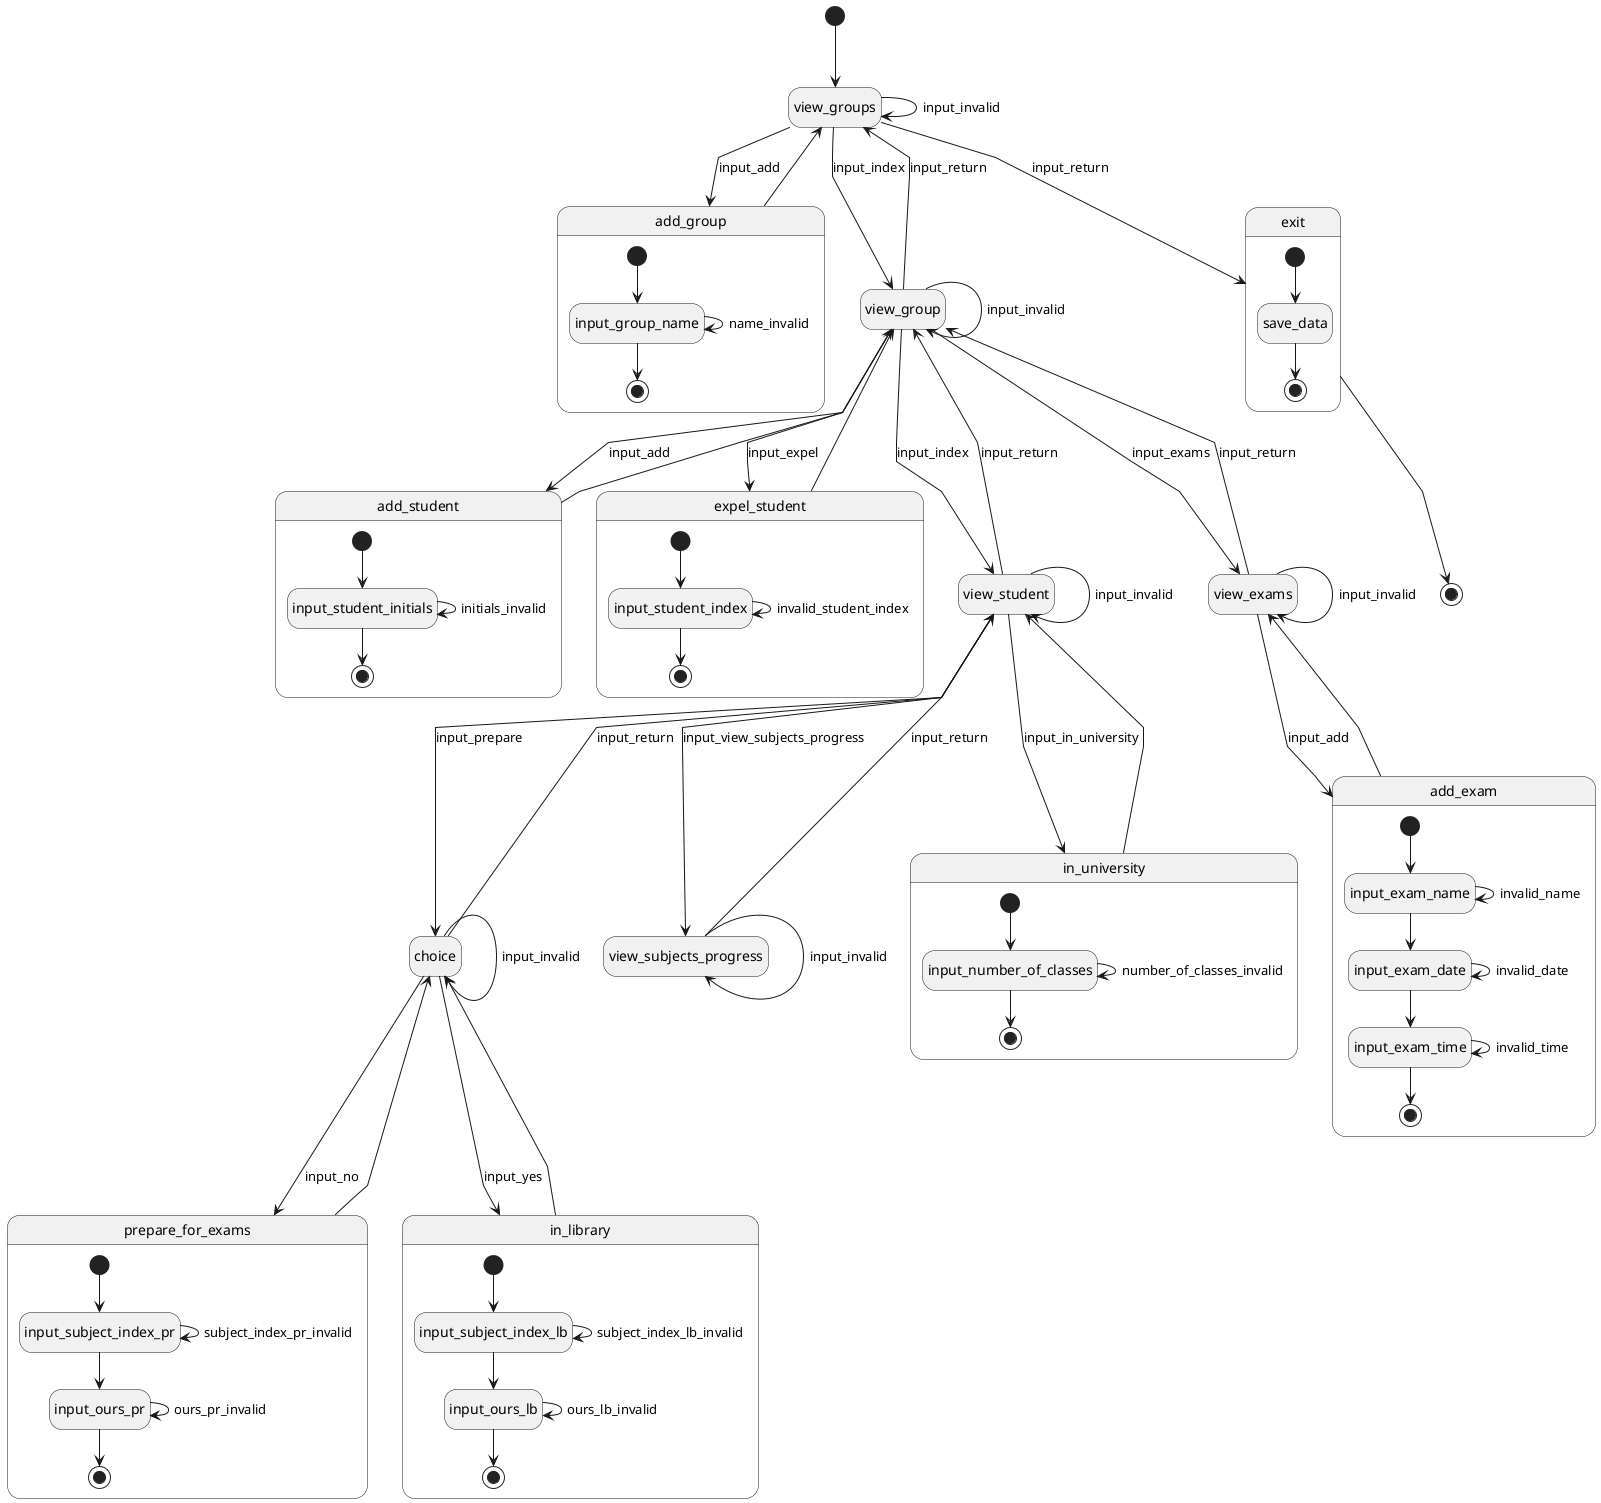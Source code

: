 @startuml
hide empty description
skinparam line_type polyline

[*] --> view_groups

state view_groups

state add_group  {
	[*] --> input_group_name
	input_group_name --> input_group_name : name_invalid
	input_group_name --> [*]
}

state view_group

state add_student  {
	[*] --> input_student_initials
	input_student_initials --> input_student_initials : initials_invalid
	input_student_initials --> [*]
}

state expel_student {
    [*] -->  input_student_index
    input_student_index --> input_student_index: invalid_student_index
    input_student_index --> [*]
}

view_group --> expel_student: input_expel
expel_student --> view_group

state exit {
	[*] --> save_data
	save_data --> [*]
}

state add_exam {
    [*] --> input_exam_name
    input_exam_name --> input_exam_name : invalid_name
    input_exam_name --> input_exam_date
    input_exam_date --> input_exam_date : invalid_date
    input_exam_date --> input_exam_time
    input_exam_time --> input_exam_time : invalid_time
    input_exam_time --> [*]
}

view_groups --> exit: input_return

view_groups --> view_groups : input_invalid
view_groups --> view_group : input_index
add_group --> view_groups
view_groups --> add_group : input_add

state view_student

view_student --> view_student: input_invalid
view_student --> view_group: input_return

view_group --> view_group : input_invalid
view_group --> view_groups : input_return
view_group --> view_student : input_index
add_student --> view_group
view_group --> add_student : input_add
view_group --> view_exams : input_exams

view_exams --> view_group : input_return
view_exams --> view_exams : input_invalid
add_exam --> view_exams
view_exams --> add_exam : input_add

state choice

view_student --> choice: input_prepare
choice --> choice: input_invalid
choice --> prepare_for_exams: input_no
choice --> in_library: input_yes
choice --> view_student: input_return
in_library --> choice
prepare_for_exams --> choice

state in_library {
    [*] --> input_subject_index_lb
    input_subject_index_lb --> input_subject_index_lb: subject_index_lb_invalid
    input_subject_index_lb --> input_ours_lb
    input_ours_lb --> input_ours_lb: ours_lb_invalid
    input_ours_lb --> [*]
}


state prepare_for_exams {
        [*] --> input_subject_index_pr
    input_subject_index_pr --> input_subject_index_pr: subject_index_pr_invalid
    input_subject_index_pr --> input_ours_pr
    input_ours_pr --> input_ours_pr: ours_pr_invalid
    input_ours_pr --> [*]
}

state view_subjects_progress

view_subjects_progress --> view_subjects_progress: input_invalid
view_student --> view_subjects_progress: input_view_subjects_progress
view_subjects_progress --> view_student: input_return

state in_university {
    [*] --> input_number_of_classes
	input_number_of_classes --> input_number_of_classes : number_of_classes_invalid
	input_number_of_classes --> [*]
}

view_student --> in_university: input_in_university
in_university --> view_student
exit --> [*]

@enduml
